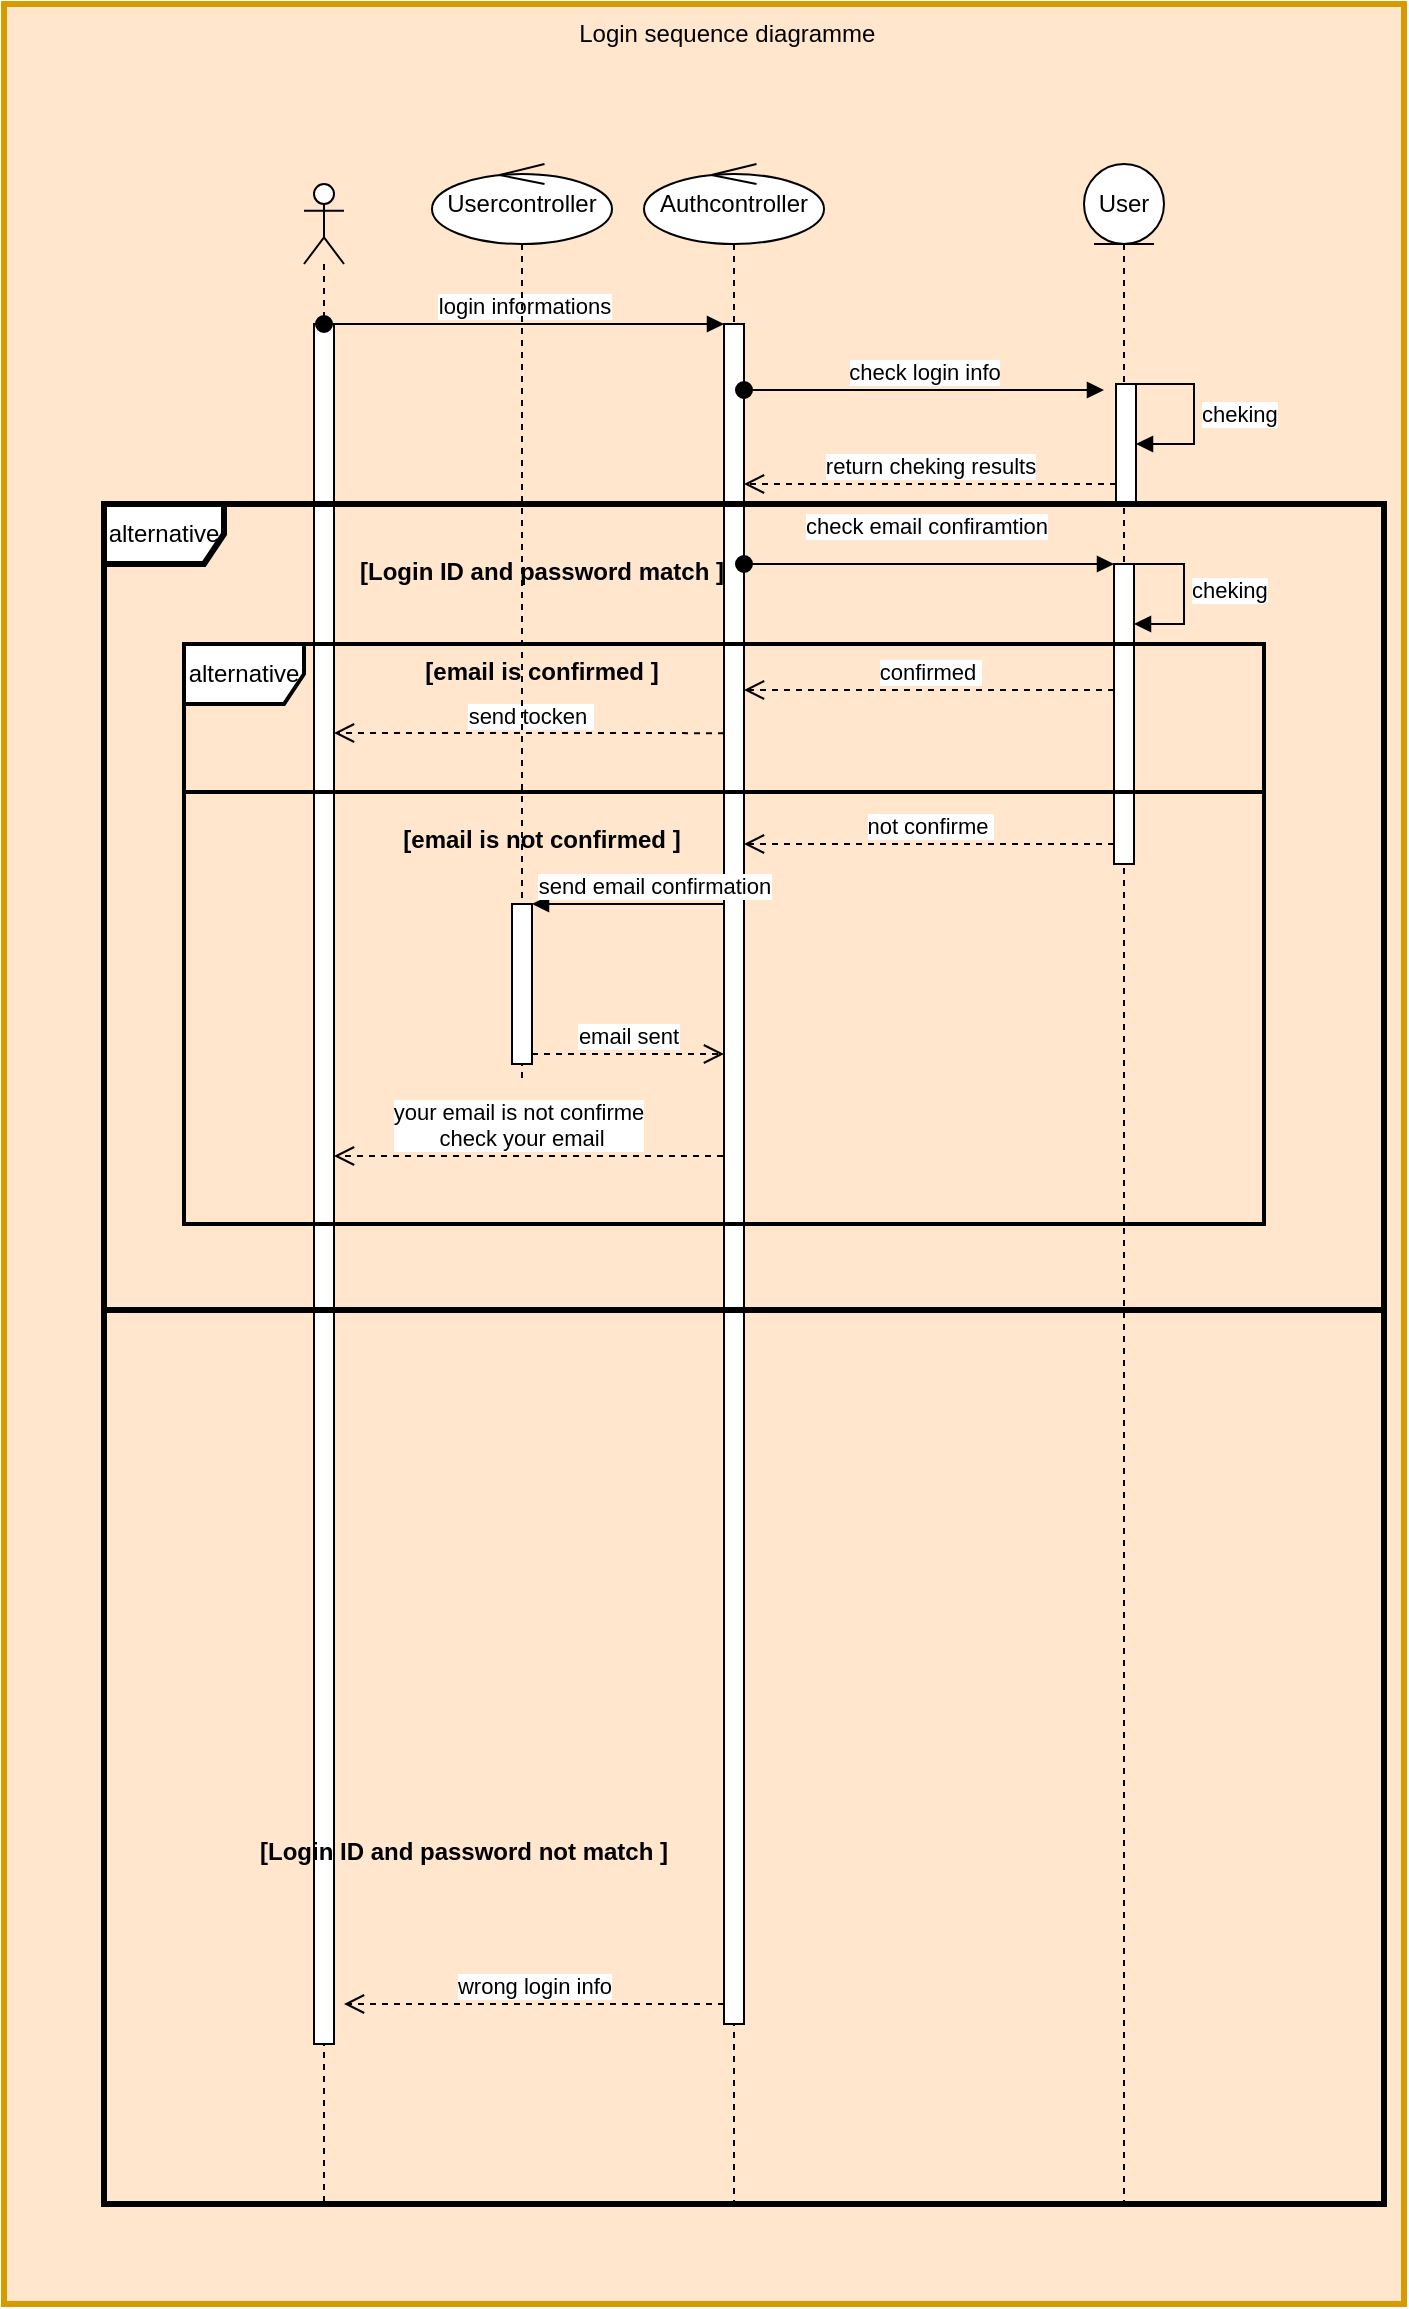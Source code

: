 <mxfile>
    <diagram id="t9Q3tQ73G-qGFrrk_Bua" name="Page-1">
        <mxGraphModel dx="1517" dy="1553" grid="1" gridSize="10" guides="1" tooltips="1" connect="1" arrows="1" fold="1" page="1" pageScale="1" pageWidth="827" pageHeight="1169" math="0" shadow="0">
            <root>
                <mxCell id="0"/>
                <mxCell id="1" parent="0"/>
                <mxCell id="2" value="" style="rounded=0;whiteSpace=wrap;html=1;shadow=0;glass=0;labelBorderColor=default;sketch=0;strokeColor=#d79b00;strokeWidth=3;fillColor=#ffe6cc;" parent="1" vertex="1">
                    <mxGeometry x="80" y="20" width="700" height="1150" as="geometry"/>
                </mxCell>
                <mxCell id="3" value="Login sequence diagramme&amp;nbsp;&amp;nbsp;" style="text;html=1;strokeColor=none;fillColor=none;align=center;verticalAlign=middle;whiteSpace=wrap;rounded=0;" parent="1" vertex="1">
                    <mxGeometry x="322" y="20" width="246" height="30" as="geometry"/>
                </mxCell>
                <mxCell id="4" value="" style="shape=umlLifeline;perimeter=lifelinePerimeter;whiteSpace=wrap;html=1;container=1;dropTarget=0;collapsible=0;recursiveResize=0;outlineConnect=0;portConstraint=eastwest;newEdgeStyle={&quot;edgeStyle&quot;:&quot;elbowEdgeStyle&quot;,&quot;elbow&quot;:&quot;vertical&quot;,&quot;curved&quot;:0,&quot;rounded&quot;:0};participant=umlActor;" parent="1" vertex="1">
                    <mxGeometry x="230" y="110" width="20" height="1010" as="geometry"/>
                </mxCell>
                <mxCell id="5" value="" style="html=1;points=[];perimeter=orthogonalPerimeter;outlineConnect=0;targetShapes=umlLifeline;portConstraint=eastwest;newEdgeStyle={&quot;edgeStyle&quot;:&quot;elbowEdgeStyle&quot;,&quot;elbow&quot;:&quot;vertical&quot;,&quot;curved&quot;:0,&quot;rounded&quot;:0};rounded=0;shadow=0;glass=0;sketch=0;strokeColor=#000000;fontColor=#000000;fillColor=default;gradientColor=#FFFFFF;" parent="4" vertex="1">
                    <mxGeometry x="5" y="70" width="10" height="860" as="geometry"/>
                </mxCell>
                <mxCell id="6" value="Authcontroller" style="shape=umlLifeline;perimeter=lifelinePerimeter;whiteSpace=wrap;html=1;container=1;dropTarget=0;collapsible=0;recursiveResize=0;outlineConnect=0;portConstraint=eastwest;newEdgeStyle={&quot;edgeStyle&quot;:&quot;elbowEdgeStyle&quot;,&quot;elbow&quot;:&quot;vertical&quot;,&quot;curved&quot;:0,&quot;rounded&quot;:0};participant=umlControl;size=40;" parent="1" vertex="1">
                    <mxGeometry x="400" y="100" width="90" height="1020" as="geometry"/>
                </mxCell>
                <mxCell id="7" value="" style="html=1;points=[];perimeter=orthogonalPerimeter;outlineConnect=0;targetShapes=umlLifeline;portConstraint=eastwest;newEdgeStyle={&quot;edgeStyle&quot;:&quot;elbowEdgeStyle&quot;,&quot;elbow&quot;:&quot;vertical&quot;,&quot;curved&quot;:0,&quot;rounded&quot;:0};" parent="6" vertex="1">
                    <mxGeometry x="40" y="80" width="10" height="850" as="geometry"/>
                </mxCell>
                <mxCell id="8" value="User" style="shape=umlLifeline;perimeter=lifelinePerimeter;whiteSpace=wrap;html=1;container=1;dropTarget=0;collapsible=0;recursiveResize=0;outlineConnect=0;portConstraint=eastwest;newEdgeStyle={&quot;edgeStyle&quot;:&quot;elbowEdgeStyle&quot;,&quot;elbow&quot;:&quot;vertical&quot;,&quot;curved&quot;:0,&quot;rounded&quot;:0};participant=umlEntity;" parent="1" vertex="1">
                    <mxGeometry x="620" y="100" width="40" height="1020" as="geometry"/>
                </mxCell>
                <mxCell id="9" value="" style="html=1;points=[];perimeter=orthogonalPerimeter;outlineConnect=0;targetShapes=umlLifeline;portConstraint=eastwest;newEdgeStyle={&quot;edgeStyle&quot;:&quot;elbowEdgeStyle&quot;,&quot;elbow&quot;:&quot;vertical&quot;,&quot;curved&quot;:0,&quot;rounded&quot;:0};" parent="8" vertex="1">
                    <mxGeometry x="16" y="110" width="10" height="60" as="geometry"/>
                </mxCell>
                <mxCell id="10" value="cheking" style="html=1;align=left;spacingLeft=2;endArrow=block;rounded=0;edgeStyle=orthogonalEdgeStyle;curved=0;rounded=0;" parent="8" target="9" edge="1">
                    <mxGeometry relative="1" as="geometry">
                        <mxPoint x="25" y="110" as="sourcePoint"/>
                        <Array as="points">
                            <mxPoint x="55" y="140"/>
                        </Array>
                    </mxGeometry>
                </mxCell>
                <mxCell id="11" value="login informations" style="html=1;verticalAlign=bottom;startArrow=oval;endArrow=block;startSize=8;edgeStyle=elbowEdgeStyle;elbow=vertical;curved=0;rounded=0;" parent="1" target="7" edge="1">
                    <mxGeometry relative="1" as="geometry">
                        <mxPoint x="240" y="180" as="sourcePoint"/>
                    </mxGeometry>
                </mxCell>
                <mxCell id="12" value="check login info" style="html=1;verticalAlign=bottom;startArrow=oval;startFill=1;endArrow=block;startSize=8;edgeStyle=elbowEdgeStyle;elbow=vertical;curved=0;rounded=0;" parent="1" edge="1">
                    <mxGeometry width="60" relative="1" as="geometry">
                        <mxPoint x="450" y="213" as="sourcePoint"/>
                        <mxPoint x="630" y="213" as="targetPoint"/>
                    </mxGeometry>
                </mxCell>
                <mxCell id="13" value="return cheking results" style="html=1;verticalAlign=bottom;endArrow=open;dashed=1;endSize=8;edgeStyle=elbowEdgeStyle;elbow=vertical;curved=0;rounded=0;" parent="1" source="9" edge="1">
                    <mxGeometry relative="1" as="geometry">
                        <mxPoint x="630" y="260" as="sourcePoint"/>
                        <mxPoint x="450" y="260" as="targetPoint"/>
                    </mxGeometry>
                </mxCell>
                <mxCell id="14" value="alternative" style="shape=umlFrame;whiteSpace=wrap;html=1;pointerEvents=0;strokeColor=#000000;strokeWidth=3;" parent="1" vertex="1">
                    <mxGeometry x="130" y="270" width="640" height="850" as="geometry"/>
                </mxCell>
                <mxCell id="15" value="" style="line;strokeWidth=3;fillColor=#AC6868;align=left;verticalAlign=middle;spacingTop=-1;spacingLeft=3;spacingRight=3;rotatable=0;labelPosition=right;points=[];portConstraint=eastwest;strokeColor=inherit;fontColor=#AC6868;gradientColor=#AC6868;" parent="1" vertex="1">
                    <mxGeometry x="130" y="669" width="640" height="8" as="geometry"/>
                </mxCell>
                <mxCell id="16" value="check email confiramtion" style="html=1;verticalAlign=bottom;startArrow=oval;endArrow=block;startSize=8;edgeStyle=elbowEdgeStyle;elbow=vertical;curved=0;rounded=0;" parent="1" edge="1">
                    <mxGeometry x="-0.024" y="10" relative="1" as="geometry">
                        <mxPoint x="450" y="300" as="sourcePoint"/>
                        <mxPoint x="635" y="300.474" as="targetPoint"/>
                        <mxPoint as="offset"/>
                    </mxGeometry>
                </mxCell>
                <mxCell id="17" value="" style="html=1;points=[];perimeter=orthogonalPerimeter;outlineConnect=0;targetShapes=umlLifeline;portConstraint=eastwest;newEdgeStyle={&quot;edgeStyle&quot;:&quot;elbowEdgeStyle&quot;,&quot;elbow&quot;:&quot;vertical&quot;,&quot;curved&quot;:0,&quot;rounded&quot;:0};rounded=0;shadow=0;glass=0;sketch=0;strokeColor=#000000;fontColor=#AC6868;fillColor=default;gradientColor=#FFFFFF;" parent="1" vertex="1">
                    <mxGeometry x="635" y="300" width="10" height="150" as="geometry"/>
                </mxCell>
                <mxCell id="18" value="&lt;font color=&quot;#000000&quot;&gt;cheking&lt;/font&gt;" style="html=1;align=left;spacingLeft=2;endArrow=block;rounded=0;edgeStyle=orthogonalEdgeStyle;curved=0;rounded=0;fontColor=#AC6868;" parent="1" target="17" edge="1">
                    <mxGeometry relative="1" as="geometry">
                        <mxPoint x="640" y="300" as="sourcePoint"/>
                        <Array as="points">
                            <mxPoint x="670" y="300"/>
                            <mxPoint x="670" y="330"/>
                        </Array>
                    </mxGeometry>
                </mxCell>
                <mxCell id="19" value="alternative" style="shape=umlFrame;whiteSpace=wrap;html=1;pointerEvents=0;strokeColor=#000000;strokeWidth=2;" parent="1" vertex="1">
                    <mxGeometry x="170" y="340" width="540" height="290" as="geometry"/>
                </mxCell>
                <mxCell id="20" value="confirmed&amp;nbsp;" style="html=1;verticalAlign=bottom;endArrow=open;dashed=1;endSize=8;edgeStyle=elbowEdgeStyle;elbow=vertical;curved=0;rounded=0;fontColor=#000000;" parent="1" edge="1">
                    <mxGeometry x="0.001" relative="1" as="geometry">
                        <mxPoint x="635" y="363" as="sourcePoint"/>
                        <mxPoint x="450" y="363" as="targetPoint"/>
                        <mxPoint as="offset"/>
                    </mxGeometry>
                </mxCell>
                <mxCell id="21" value="[email is confirmed ]" style="text;align=center;fontStyle=1;verticalAlign=middle;spacingLeft=3;spacingRight=3;rotatable=0;points=[[0,0.5],[1,0.5]];portConstraint=eastwest;rounded=0;shadow=0;glass=0;fontColor=#000000;" parent="1" vertex="1">
                    <mxGeometry x="239" y="340" width="220" height="26" as="geometry"/>
                </mxCell>
                <mxCell id="22" value="" style="line;strokeWidth=2;fillColor=#AC6868;align=left;verticalAlign=middle;spacingTop=-1;spacingLeft=3;spacingRight=3;rotatable=0;labelPosition=right;points=[];portConstraint=eastwest;strokeColor=inherit;fontColor=#AC6868;gradientColor=#AC6868;" parent="1" vertex="1">
                    <mxGeometry x="170" y="410" width="540" height="8" as="geometry"/>
                </mxCell>
                <mxCell id="23" value="send tocken&amp;nbsp;" style="html=1;verticalAlign=bottom;endArrow=open;dashed=1;endSize=8;edgeStyle=elbowEdgeStyle;elbow=vertical;curved=0;rounded=0;fontColor=#000000;" parent="1" target="5" edge="1">
                    <mxGeometry relative="1" as="geometry">
                        <mxPoint x="440" y="384.57" as="sourcePoint"/>
                        <mxPoint x="250" y="385" as="targetPoint"/>
                    </mxGeometry>
                </mxCell>
                <mxCell id="24" value="not confirme&amp;nbsp;" style="html=1;verticalAlign=bottom;endArrow=open;dashed=1;endSize=8;edgeStyle=elbowEdgeStyle;elbow=vertical;curved=0;rounded=0;fontColor=#000000;" parent="1" edge="1">
                    <mxGeometry x="0.001" relative="1" as="geometry">
                        <mxPoint x="635" y="440" as="sourcePoint"/>
                        <mxPoint x="450" y="440" as="targetPoint"/>
                        <mxPoint as="offset"/>
                    </mxGeometry>
                </mxCell>
                <mxCell id="25" value="Usercontroller" style="shape=umlLifeline;perimeter=lifelinePerimeter;whiteSpace=wrap;html=1;container=1;dropTarget=0;collapsible=0;recursiveResize=0;outlineConnect=0;portConstraint=eastwest;newEdgeStyle={&quot;edgeStyle&quot;:&quot;elbowEdgeStyle&quot;,&quot;elbow&quot;:&quot;vertical&quot;,&quot;curved&quot;:0,&quot;rounded&quot;:0};participant=umlControl;size=40;" parent="1" vertex="1">
                    <mxGeometry x="294" y="100" width="90" height="460" as="geometry"/>
                </mxCell>
                <mxCell id="26" value="" style="html=1;points=[];perimeter=orthogonalPerimeter;outlineConnect=0;targetShapes=umlLifeline;portConstraint=eastwest;newEdgeStyle={&quot;edgeStyle&quot;:&quot;elbowEdgeStyle&quot;,&quot;elbow&quot;:&quot;vertical&quot;,&quot;curved&quot;:0,&quot;rounded&quot;:0};rounded=0;shadow=0;glass=0;sketch=0;strokeColor=#000000;fontColor=#000000;fillColor=default;gradientColor=#FFFFFF;" parent="25" vertex="1">
                    <mxGeometry x="40" y="370" width="10" height="80" as="geometry"/>
                </mxCell>
                <mxCell id="27" value="send email confirmation" style="html=1;verticalAlign=bottom;endArrow=block;edgeStyle=elbowEdgeStyle;elbow=vertical;curved=0;rounded=0;fontColor=#000000;" parent="25" target="26" edge="1">
                    <mxGeometry relative="1" as="geometry">
                        <mxPoint x="120" y="370" as="sourcePoint"/>
                        <Array as="points">
                            <mxPoint x="146" y="370"/>
                        </Array>
                    </mxGeometry>
                </mxCell>
                <mxCell id="28" value="email sent" style="html=1;verticalAlign=bottom;endArrow=open;dashed=1;endSize=8;edgeStyle=elbowEdgeStyle;elbow=vertical;curved=0;rounded=0;fontColor=#000000;" parent="25" source="26" edge="1">
                    <mxGeometry relative="1" as="geometry">
                        <mxPoint x="146" y="445" as="targetPoint"/>
                    </mxGeometry>
                </mxCell>
                <mxCell id="29" value="your email is not confirme&lt;br&gt;&amp;nbsp;check your email" style="html=1;verticalAlign=bottom;endArrow=open;dashed=1;endSize=8;edgeStyle=elbowEdgeStyle;elbow=vertical;curved=0;rounded=0;fontColor=#000000;startArrow=none;" parent="1" edge="1">
                    <mxGeometry x="0.053" relative="1" as="geometry">
                        <mxPoint x="439.5" y="596.0" as="sourcePoint"/>
                        <mxPoint x="245" y="596" as="targetPoint"/>
                        <Array as="points">
                            <mxPoint x="265" y="596"/>
                            <mxPoint x="405" y="650"/>
                        </Array>
                        <mxPoint as="offset"/>
                    </mxGeometry>
                </mxCell>
                <mxCell id="30" value="[Login ID and password match ]" style="text;align=center;fontStyle=1;verticalAlign=middle;spacingLeft=3;spacingRight=3;rotatable=0;points=[[0,0.5],[1,0.5]];portConstraint=eastwest;rounded=0;shadow=0;glass=0;fontColor=#000000;" parent="1" vertex="1">
                    <mxGeometry x="239" y="290" width="220" height="26" as="geometry"/>
                </mxCell>
                <mxCell id="31" value="[email is not confirmed ]" style="text;align=center;fontStyle=1;verticalAlign=middle;spacingLeft=3;spacingRight=3;rotatable=0;points=[[0,0.5],[1,0.5]];portConstraint=eastwest;rounded=0;shadow=0;glass=0;fontColor=#000000;" parent="1" vertex="1">
                    <mxGeometry x="239" y="424" width="220" height="26" as="geometry"/>
                </mxCell>
                <mxCell id="32" value="[Login ID and password not match ]" style="text;align=center;fontStyle=1;verticalAlign=middle;spacingLeft=3;spacingRight=3;rotatable=0;points=[[0,0.5],[1,0.5]];portConstraint=eastwest;rounded=0;shadow=0;glass=0;fontColor=#000000;" parent="1" vertex="1">
                    <mxGeometry x="200" y="930" width="220" height="26" as="geometry"/>
                </mxCell>
                <mxCell id="33" value="wrong login info" style="html=1;verticalAlign=bottom;endArrow=open;dashed=1;endSize=8;edgeStyle=elbowEdgeStyle;elbow=vertical;curved=0;rounded=0;fontColor=#000000;" parent="1" edge="1">
                    <mxGeometry relative="1" as="geometry">
                        <mxPoint x="440" y="1020" as="sourcePoint"/>
                        <mxPoint x="250" y="1020" as="targetPoint"/>
                    </mxGeometry>
                </mxCell>
            </root>
        </mxGraphModel>
    </diagram>
</mxfile>
